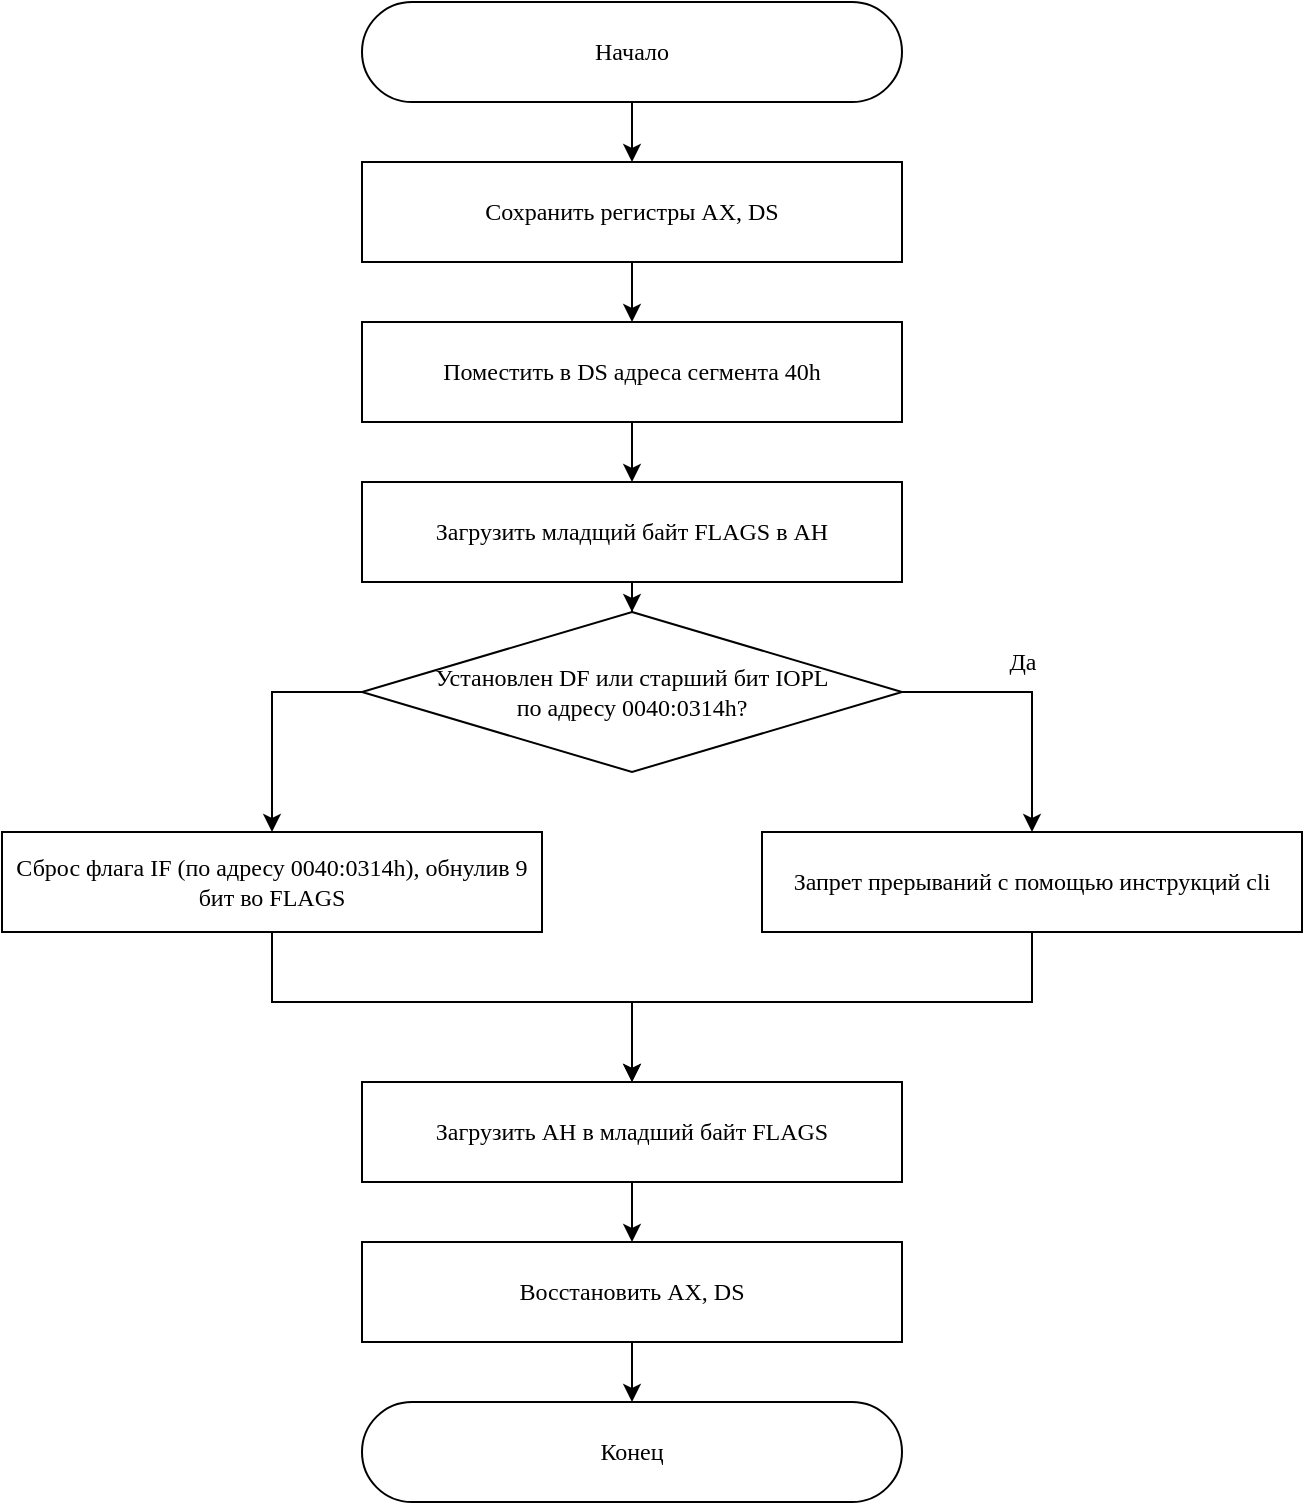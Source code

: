 <mxfile version="20.3.0" type="device"><diagram id="Ghx37YdomNnj7JptkN5x" name="Page-1"><mxGraphModel dx="1102" dy="901" grid="1" gridSize="10" guides="1" tooltips="1" connect="1" arrows="1" fold="1" page="1" pageScale="1" pageWidth="850" pageHeight="1100" math="0" shadow="0"><root><mxCell id="0"/><mxCell id="1" parent="0"/><mxCell id="iJRvkUzYCmbB_Q55ipSE-4" style="edgeStyle=orthogonalEdgeStyle;rounded=0;orthogonalLoop=1;jettySize=auto;html=1;entryX=0.5;entryY=0;entryDx=0;entryDy=0;" parent="1" source="iJRvkUzYCmbB_Q55ipSE-1" target="iJRvkUzYCmbB_Q55ipSE-2" edge="1"><mxGeometry relative="1" as="geometry"/></mxCell><mxCell id="iJRvkUzYCmbB_Q55ipSE-1" value="&lt;font face=&quot;Garamond&quot;&gt;Начало&lt;/font&gt;" style="rounded=1;whiteSpace=wrap;html=1;arcSize=50;" parent="1" vertex="1"><mxGeometry x="290" y="40" width="270" height="50" as="geometry"/></mxCell><mxCell id="IGe-GYKPZ6QzIfqGY47e-3" style="edgeStyle=orthogonalEdgeStyle;rounded=0;orthogonalLoop=1;jettySize=auto;html=1;" edge="1" parent="1" source="iJRvkUzYCmbB_Q55ipSE-2" target="IGe-GYKPZ6QzIfqGY47e-1"><mxGeometry relative="1" as="geometry"/></mxCell><mxCell id="iJRvkUzYCmbB_Q55ipSE-2" value="Сохранить регистры AX, DS" style="rounded=1;whiteSpace=wrap;html=1;fontFamily=Garamond;arcSize=0;" parent="1" vertex="1"><mxGeometry x="290" y="120" width="270" height="50" as="geometry"/></mxCell><mxCell id="iJRvkUzYCmbB_Q55ipSE-7" style="edgeStyle=orthogonalEdgeStyle;rounded=0;orthogonalLoop=1;jettySize=auto;html=1;entryX=0.5;entryY=0;entryDx=0;entryDy=0;" parent="1" source="iJRvkUzYCmbB_Q55ipSE-3" target="iJRvkUzYCmbB_Q55ipSE-6" edge="1"><mxGeometry relative="1" as="geometry"/></mxCell><mxCell id="iJRvkUzYCmbB_Q55ipSE-3" value="Загрузить младщий байт FLAGS в AH" style="rounded=1;whiteSpace=wrap;html=1;fontFamily=Garamond;arcSize=0;" parent="1" vertex="1"><mxGeometry x="290" y="280" width="270" height="50" as="geometry"/></mxCell><mxCell id="iJRvkUzYCmbB_Q55ipSE-9" style="edgeStyle=orthogonalEdgeStyle;rounded=0;orthogonalLoop=1;jettySize=auto;html=1;entryX=0.5;entryY=0;entryDx=0;entryDy=0;" parent="1" source="iJRvkUzYCmbB_Q55ipSE-6" target="iJRvkUzYCmbB_Q55ipSE-8" edge="1"><mxGeometry relative="1" as="geometry"><Array as="points"><mxPoint x="625" y="385"/></Array></mxGeometry></mxCell><mxCell id="iJRvkUzYCmbB_Q55ipSE-13" style="edgeStyle=orthogonalEdgeStyle;rounded=0;orthogonalLoop=1;jettySize=auto;html=1;entryX=0.5;entryY=0;entryDx=0;entryDy=0;" parent="1" source="iJRvkUzYCmbB_Q55ipSE-6" target="iJRvkUzYCmbB_Q55ipSE-12" edge="1"><mxGeometry relative="1" as="geometry"><Array as="points"><mxPoint x="245" y="385"/></Array></mxGeometry></mxCell><mxCell id="iJRvkUzYCmbB_Q55ipSE-6" value="Установлен DF или старший бит IOPL&lt;br&gt;по адресу 0040:0314h?" style="rhombus;whiteSpace=wrap;html=1;fontFamily=Garamond;" parent="1" vertex="1"><mxGeometry x="290" y="345" width="270" height="80" as="geometry"/></mxCell><mxCell id="iJRvkUzYCmbB_Q55ipSE-18" style="edgeStyle=orthogonalEdgeStyle;rounded=0;orthogonalLoop=1;jettySize=auto;html=1;entryX=0.5;entryY=0;entryDx=0;entryDy=0;" parent="1" source="iJRvkUzYCmbB_Q55ipSE-8" target="iJRvkUzYCmbB_Q55ipSE-16" edge="1"><mxGeometry relative="1" as="geometry"><Array as="points"><mxPoint x="625" y="540"/><mxPoint x="425" y="540"/></Array></mxGeometry></mxCell><mxCell id="iJRvkUzYCmbB_Q55ipSE-8" value="Запрет прерываний с помощью инструкций cli" style="rounded=1;whiteSpace=wrap;html=1;fontFamily=Garamond;arcSize=0;" parent="1" vertex="1"><mxGeometry x="490" y="455" width="270" height="50" as="geometry"/></mxCell><mxCell id="iJRvkUzYCmbB_Q55ipSE-11" value="Да" style="text;html=1;align=center;verticalAlign=middle;resizable=0;points=[];autosize=1;strokeColor=none;fillColor=none;fontFamily=Times New Roman;" parent="1" vertex="1"><mxGeometry x="600" y="355" width="40" height="30" as="geometry"/></mxCell><mxCell id="iJRvkUzYCmbB_Q55ipSE-15" style="edgeStyle=orthogonalEdgeStyle;rounded=0;orthogonalLoop=1;jettySize=auto;html=1;entryX=0.5;entryY=0;entryDx=0;entryDy=0;" parent="1" source="iJRvkUzYCmbB_Q55ipSE-12" target="iJRvkUzYCmbB_Q55ipSE-16" edge="1"><mxGeometry relative="1" as="geometry"><mxPoint x="245" y="535" as="targetPoint"/><Array as="points"><mxPoint x="245" y="540"/><mxPoint x="425" y="540"/></Array></mxGeometry></mxCell><mxCell id="iJRvkUzYCmbB_Q55ipSE-12" value="Сброс флага IF (по адресу 0040:0314h), обнулив 9 бит во FLAGS" style="rounded=1;whiteSpace=wrap;html=1;fontFamily=Garamond;arcSize=0;" parent="1" vertex="1"><mxGeometry x="110" y="455" width="270" height="50" as="geometry"/></mxCell><mxCell id="iJRvkUzYCmbB_Q55ipSE-20" style="edgeStyle=orthogonalEdgeStyle;rounded=0;orthogonalLoop=1;jettySize=auto;html=1;entryX=0.5;entryY=0;entryDx=0;entryDy=0;" parent="1" source="iJRvkUzYCmbB_Q55ipSE-16" target="iJRvkUzYCmbB_Q55ipSE-19" edge="1"><mxGeometry relative="1" as="geometry"/></mxCell><mxCell id="iJRvkUzYCmbB_Q55ipSE-16" value="Загрузить AH в младший байт FLAGS" style="rounded=1;whiteSpace=wrap;html=1;fontFamily=Garamond;arcSize=0;" parent="1" vertex="1"><mxGeometry x="290" y="580" width="270" height="50" as="geometry"/></mxCell><mxCell id="iJRvkUzYCmbB_Q55ipSE-22" style="edgeStyle=orthogonalEdgeStyle;rounded=0;orthogonalLoop=1;jettySize=auto;html=1;" parent="1" source="iJRvkUzYCmbB_Q55ipSE-19" target="iJRvkUzYCmbB_Q55ipSE-21" edge="1"><mxGeometry relative="1" as="geometry"/></mxCell><mxCell id="iJRvkUzYCmbB_Q55ipSE-19" value="Восстановить AX, DS" style="rounded=1;whiteSpace=wrap;html=1;fontFamily=Garamond;arcSize=0;" parent="1" vertex="1"><mxGeometry x="290" y="660" width="270" height="50" as="geometry"/></mxCell><mxCell id="iJRvkUzYCmbB_Q55ipSE-21" value="Конец" style="rounded=1;whiteSpace=wrap;html=1;arcSize=50;fontFamily=Garamond;" parent="1" vertex="1"><mxGeometry x="290" y="740" width="270" height="50" as="geometry"/></mxCell><mxCell id="IGe-GYKPZ6QzIfqGY47e-2" style="edgeStyle=orthogonalEdgeStyle;rounded=0;orthogonalLoop=1;jettySize=auto;html=1;entryX=0.5;entryY=0;entryDx=0;entryDy=0;" edge="1" parent="1" source="IGe-GYKPZ6QzIfqGY47e-1" target="iJRvkUzYCmbB_Q55ipSE-3"><mxGeometry relative="1" as="geometry"/></mxCell><mxCell id="IGe-GYKPZ6QzIfqGY47e-1" value="Поместить в DS адреса сегмента 40h" style="rounded=1;whiteSpace=wrap;html=1;fontFamily=Garamond;arcSize=0;" vertex="1" parent="1"><mxGeometry x="290" y="200" width="270" height="50" as="geometry"/></mxCell></root></mxGraphModel></diagram></mxfile>